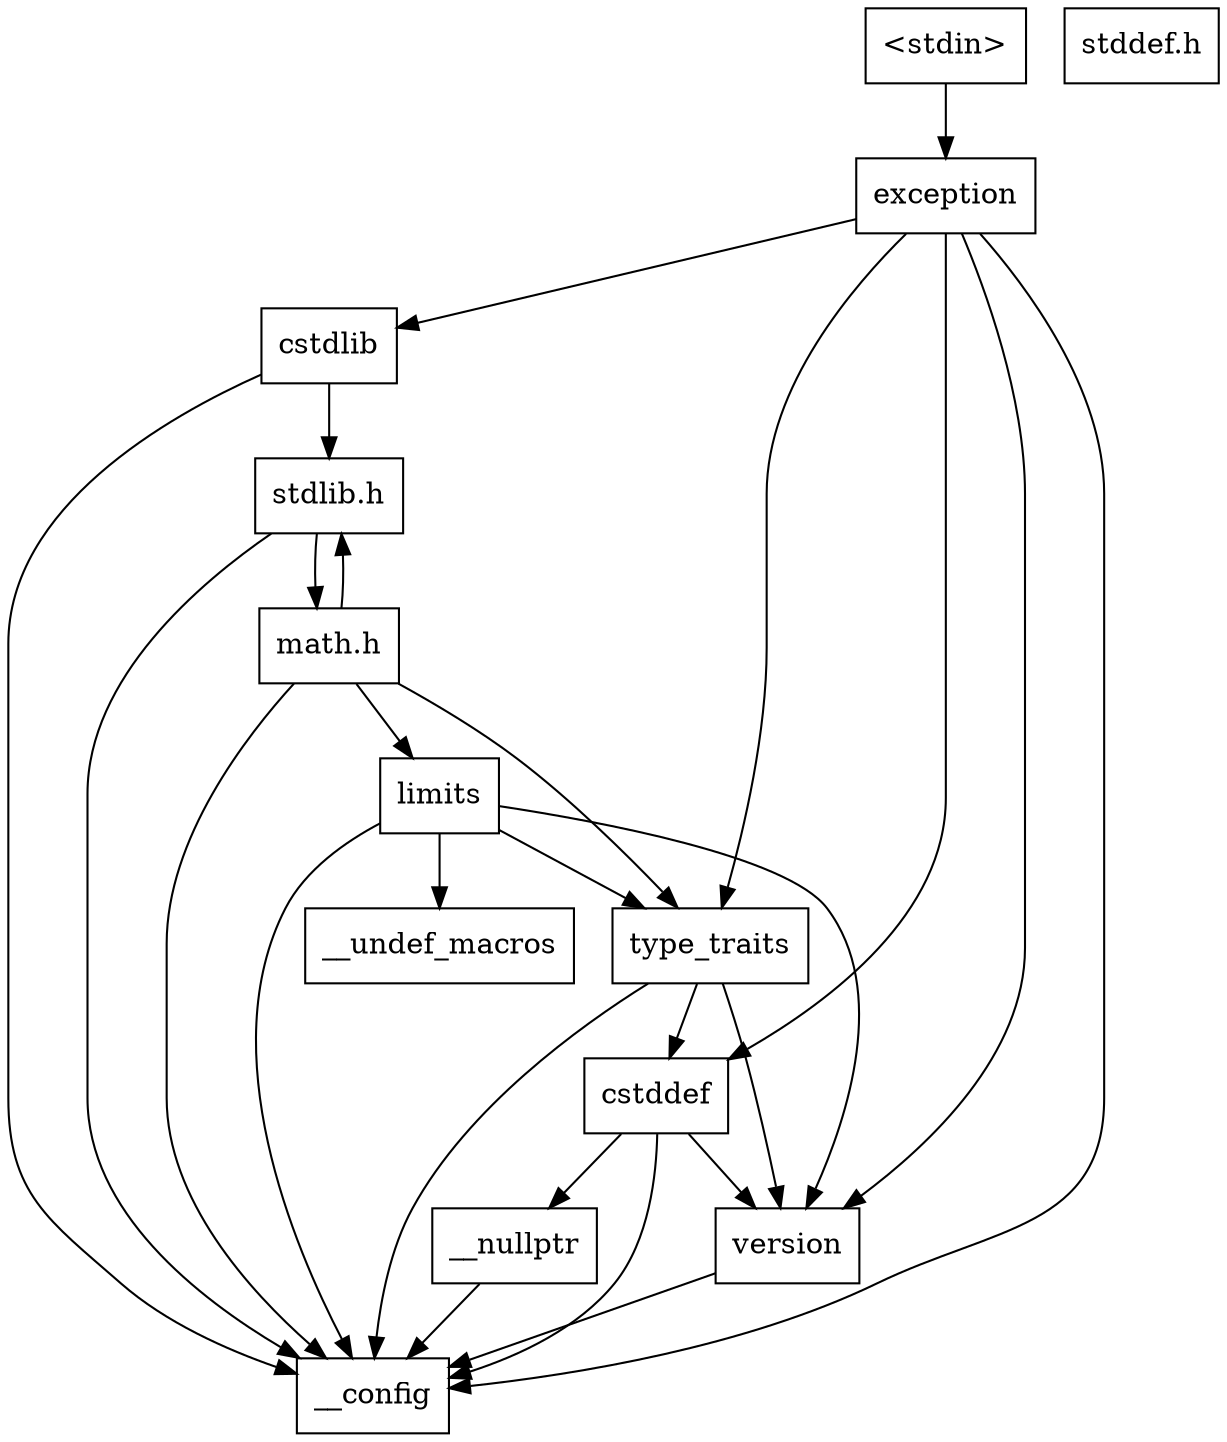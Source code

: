 digraph "dependencies" {
  header_0 [ shape="box", label="\<stdin\>" ];
  header_1 [ shape="box", label="exception" ];
  header_11 [ shape="box", label="cstddef" ];
  header_12 [ shape="box", label="version" ];
  header_15 [ shape="box", label="__nullptr" ];
  header_16 [ shape="box", label="cstdlib" ];
  header_17 [ shape="box", label="stdlib.h" ];
  header_2 [ shape="box", label="__config" ];
  header_20 [ shape="box", label="stddef.h" ];
  header_51 [ shape="box", label="math.h" ];
  header_63 [ shape="box", label="type_traits" ];
  header_64 [ shape="box", label="limits" ];
  header_65 [ shape="box", label="__undef_macros" ];
  header_51 -> header_63;
  header_51 -> header_17;
  header_51 -> header_2;
  header_51 -> header_64;
  header_0 -> header_1;
  header_1 -> header_16;
  header_1 -> header_2;
  header_1 -> header_63;
  header_1 -> header_12;
  header_1 -> header_11;
  header_15 -> header_2;
  header_16 -> header_17;
  header_16 -> header_2;
  header_17 -> header_51;
  header_17 -> header_2;
  header_11 -> header_15;
  header_11 -> header_2;
  header_11 -> header_12;
  header_12 -> header_2;
  header_63 -> header_2;
  header_63 -> header_11;
  header_63 -> header_12;
  header_64 -> header_65;
  header_64 -> header_63;
  header_64 -> header_2;
  header_64 -> header_12;
}